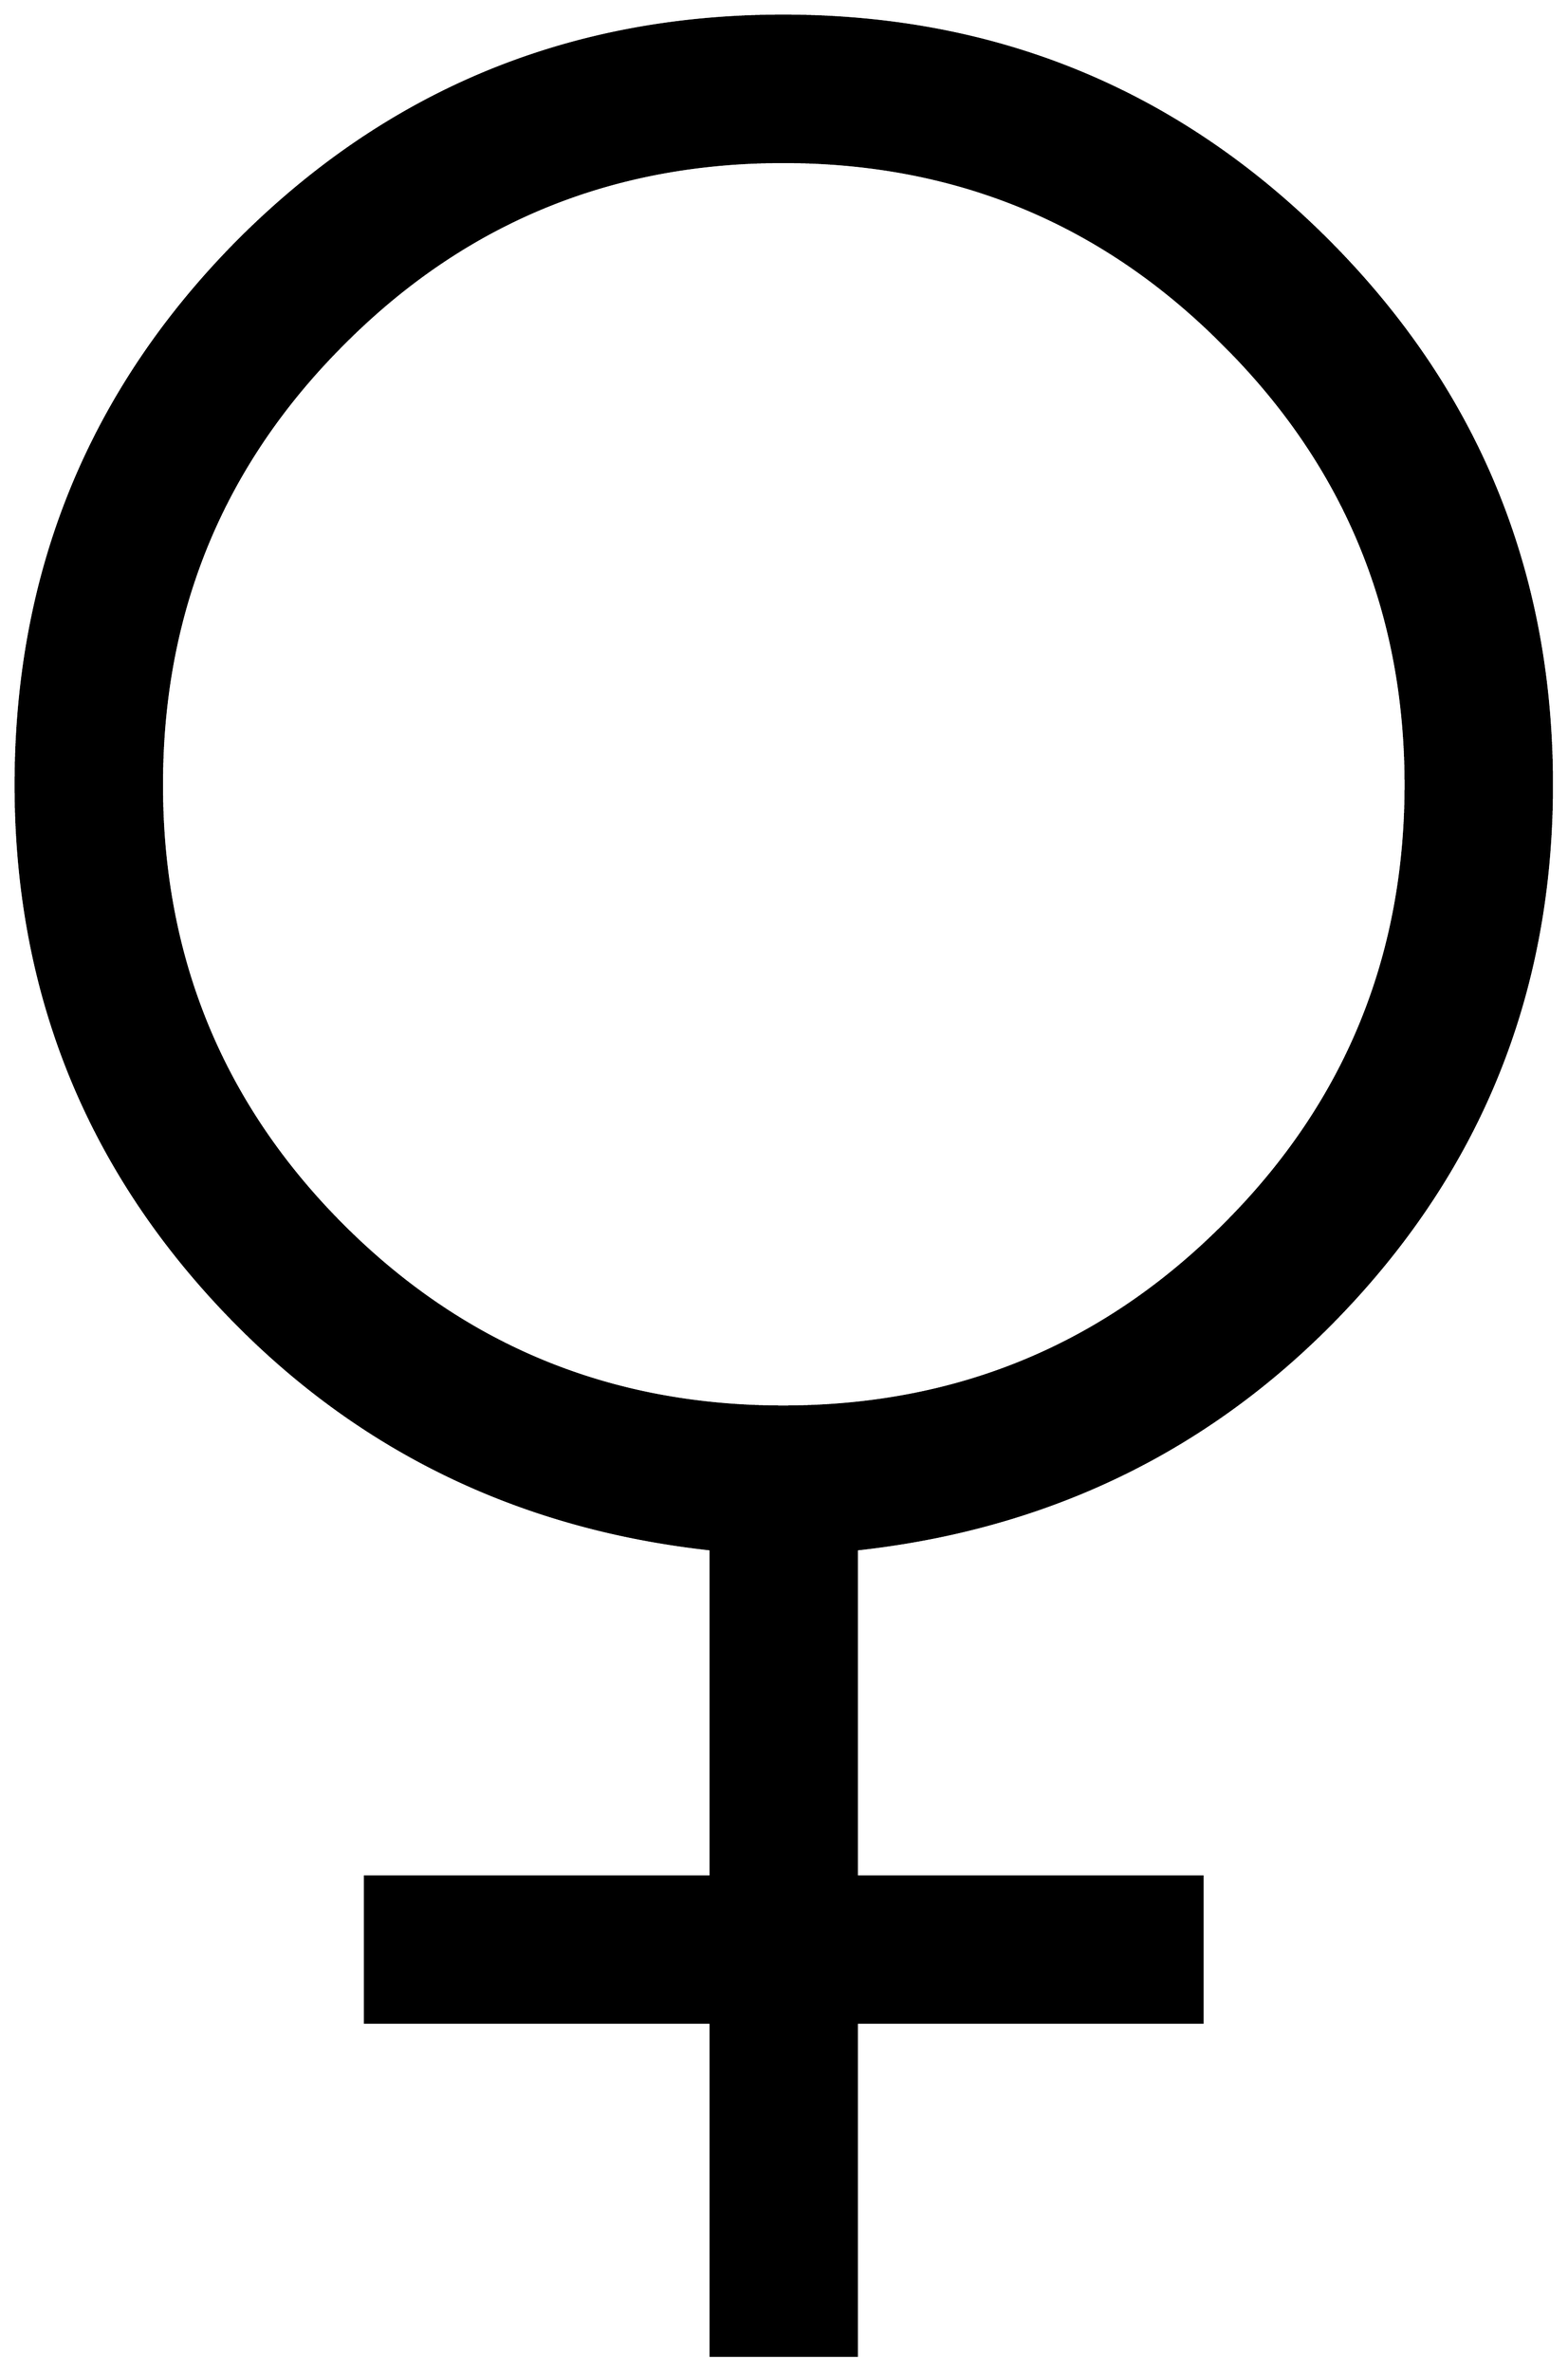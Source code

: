 


\begin{tikzpicture}[y=0.80pt, x=0.80pt, yscale=-1.0, xscale=1.0, inner sep=0pt, outer sep=0pt]
\begin{scope}[shift={(100.0,1715.0)},nonzero rule]
  \path[draw=.,fill=.,line width=1.600pt] (1395.0,-934.0) ..
    controls (1395.0,-763.333) and (1338.333,-616.333) ..
    (1225.0,-493.0) .. controls (1111.667,-369.667) and
    (970.0,-298.667) .. (800.0,-280.0) -- (800.0,0.0) --
    (1096.0,0.0) -- (1096.0,125.0) -- (800.0,125.0) --
    (800.0,410.0) -- (675.0,410.0) -- (675.0,125.0) --
    (379.0,125.0) -- (379.0,0.0) -- (675.0,0.0) --
    (675.0,-280.0) .. controls (505.0,-298.667) and (363.333,-369.667)
    .. (250.0,-493.0) .. controls (136.667,-616.333) and
    (80.0,-763.333) .. (80.0,-934.0) .. controls (80.0,-1116.667)
    and (143.667,-1272.0) .. (271.0,-1400.0) .. controls
    (399.0,-1528.0) and (554.333,-1592.0) .. (737.0,-1592.0) ..
    controls (919.667,-1592.0) and (1075.0,-1528.0) ..
    (1203.0,-1400.0) .. controls (1331.0,-1272.0) and
    (1395.0,-1116.667) .. (1395.0,-934.0) -- cycle(1270.0,-934.0)
    .. controls (1270.0,-1082.0) and (1218.0,-1207.667) ..
    (1114.0,-1311.0) .. controls (1010.667,-1415.0) and
    (885.0,-1467.0) .. (737.0,-1467.0) .. controls
    (589.0,-1467.0) and (463.333,-1415.0) .. (360.0,-1311.0) ..
    controls (256.667,-1207.667) and (205.0,-1082.0) ..
    (205.0,-934.0) .. controls (205.0,-786.0) and (256.667,-660.333)
    .. (360.0,-557.0) .. controls (463.333,-453.667) and
    (589.0,-402.0) .. (737.0,-402.0) .. controls (885.0,-402.0)
    and (1010.667,-453.667) .. (1114.0,-557.0) .. controls
    (1218.0,-660.333) and (1270.0,-786.0) .. (1270.0,-934.0) --
    cycle;
\end{scope}

\end{tikzpicture}

